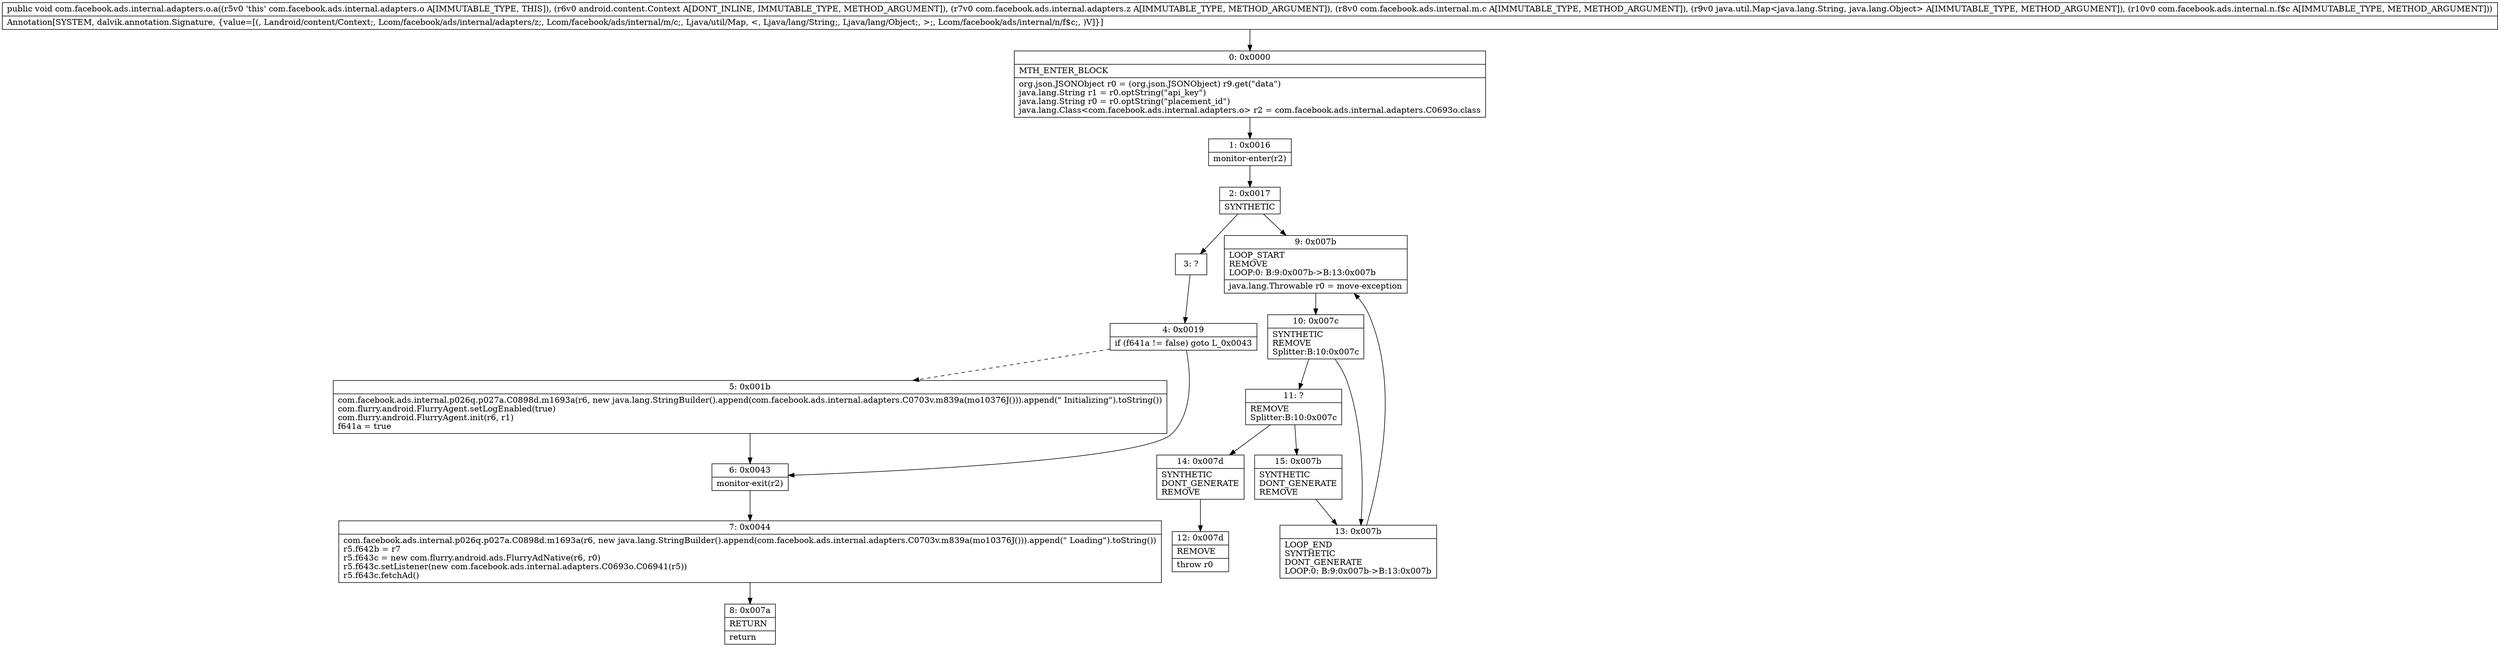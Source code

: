 digraph "CFG forcom.facebook.ads.internal.adapters.o.a(Landroid\/content\/Context;Lcom\/facebook\/ads\/internal\/adapters\/z;Lcom\/facebook\/ads\/internal\/m\/c;Ljava\/util\/Map;Lcom\/facebook\/ads\/internal\/n\/f$c;)V" {
Node_0 [shape=record,label="{0\:\ 0x0000|MTH_ENTER_BLOCK\l|org.json.JSONObject r0 = (org.json.JSONObject) r9.get(\"data\")\ljava.lang.String r1 = r0.optString(\"api_key\")\ljava.lang.String r0 = r0.optString(\"placement_id\")\ljava.lang.Class\<com.facebook.ads.internal.adapters.o\> r2 = com.facebook.ads.internal.adapters.C0693o.class\l}"];
Node_1 [shape=record,label="{1\:\ 0x0016|monitor\-enter(r2)\l}"];
Node_2 [shape=record,label="{2\:\ 0x0017|SYNTHETIC\l}"];
Node_3 [shape=record,label="{3\:\ ?}"];
Node_4 [shape=record,label="{4\:\ 0x0019|if (f641a != false) goto L_0x0043\l}"];
Node_5 [shape=record,label="{5\:\ 0x001b|com.facebook.ads.internal.p026q.p027a.C0898d.m1693a(r6, new java.lang.StringBuilder().append(com.facebook.ads.internal.adapters.C0703v.m839a(mo10376J())).append(\" Initializing\").toString())\lcom.flurry.android.FlurryAgent.setLogEnabled(true)\lcom.flurry.android.FlurryAgent.init(r6, r1)\lf641a = true\l}"];
Node_6 [shape=record,label="{6\:\ 0x0043|monitor\-exit(r2)\l}"];
Node_7 [shape=record,label="{7\:\ 0x0044|com.facebook.ads.internal.p026q.p027a.C0898d.m1693a(r6, new java.lang.StringBuilder().append(com.facebook.ads.internal.adapters.C0703v.m839a(mo10376J())).append(\" Loading\").toString())\lr5.f642b = r7\lr5.f643c = new com.flurry.android.ads.FlurryAdNative(r6, r0)\lr5.f643c.setListener(new com.facebook.ads.internal.adapters.C0693o.C06941(r5))\lr5.f643c.fetchAd()\l}"];
Node_8 [shape=record,label="{8\:\ 0x007a|RETURN\l|return\l}"];
Node_9 [shape=record,label="{9\:\ 0x007b|LOOP_START\lREMOVE\lLOOP:0: B:9:0x007b\-\>B:13:0x007b\l|java.lang.Throwable r0 = move\-exception\l}"];
Node_10 [shape=record,label="{10\:\ 0x007c|SYNTHETIC\lREMOVE\lSplitter:B:10:0x007c\l}"];
Node_11 [shape=record,label="{11\:\ ?|REMOVE\lSplitter:B:10:0x007c\l}"];
Node_12 [shape=record,label="{12\:\ 0x007d|REMOVE\l|throw r0\l}"];
Node_13 [shape=record,label="{13\:\ 0x007b|LOOP_END\lSYNTHETIC\lDONT_GENERATE\lLOOP:0: B:9:0x007b\-\>B:13:0x007b\l}"];
Node_14 [shape=record,label="{14\:\ 0x007d|SYNTHETIC\lDONT_GENERATE\lREMOVE\l}"];
Node_15 [shape=record,label="{15\:\ 0x007b|SYNTHETIC\lDONT_GENERATE\lREMOVE\l}"];
MethodNode[shape=record,label="{public void com.facebook.ads.internal.adapters.o.a((r5v0 'this' com.facebook.ads.internal.adapters.o A[IMMUTABLE_TYPE, THIS]), (r6v0 android.content.Context A[DONT_INLINE, IMMUTABLE_TYPE, METHOD_ARGUMENT]), (r7v0 com.facebook.ads.internal.adapters.z A[IMMUTABLE_TYPE, METHOD_ARGUMENT]), (r8v0 com.facebook.ads.internal.m.c A[IMMUTABLE_TYPE, METHOD_ARGUMENT]), (r9v0 java.util.Map\<java.lang.String, java.lang.Object\> A[IMMUTABLE_TYPE, METHOD_ARGUMENT]), (r10v0 com.facebook.ads.internal.n.f$c A[IMMUTABLE_TYPE, METHOD_ARGUMENT]))  | Annotation[SYSTEM, dalvik.annotation.Signature, \{value=[(, Landroid\/content\/Context;, Lcom\/facebook\/ads\/internal\/adapters\/z;, Lcom\/facebook\/ads\/internal\/m\/c;, Ljava\/util\/Map, \<, Ljava\/lang\/String;, Ljava\/lang\/Object;, \>;, Lcom\/facebook\/ads\/internal\/n\/f$c;, )V]\}]\l}"];
MethodNode -> Node_0;
Node_0 -> Node_1;
Node_1 -> Node_2;
Node_2 -> Node_3;
Node_2 -> Node_9;
Node_3 -> Node_4;
Node_4 -> Node_5[style=dashed];
Node_4 -> Node_6;
Node_5 -> Node_6;
Node_6 -> Node_7;
Node_7 -> Node_8;
Node_9 -> Node_10;
Node_10 -> Node_11;
Node_10 -> Node_13;
Node_11 -> Node_14;
Node_11 -> Node_15;
Node_13 -> Node_9;
Node_14 -> Node_12;
Node_15 -> Node_13;
}

